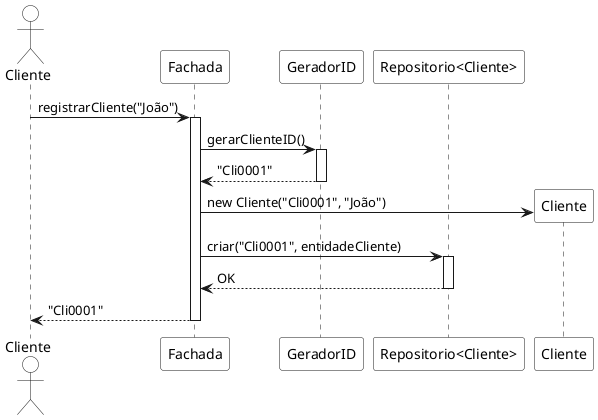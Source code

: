 @startuml
skinparam ActorBackgroundColor white
skinparam ParticipantBackgroundColor white

actor Cliente as cliente
participant "Fachada" as fachada
participant "GeradorID" as gerador
participant "Repositorio<Cliente>" as repoCliente
participant "Cliente" as entidadeCliente

cliente -> fachada ++: registrarCliente("João")
	fachada -> gerador ++: gerarClienteID()
	return "Cli0001"

	fachada -> entidadeCliente **: new Cliente("Cli0001", "João")
	
	fachada -> repoCliente ++: criar("Cli0001", entidadeCliente)
	return OK

return "Cli0001"
@enduml